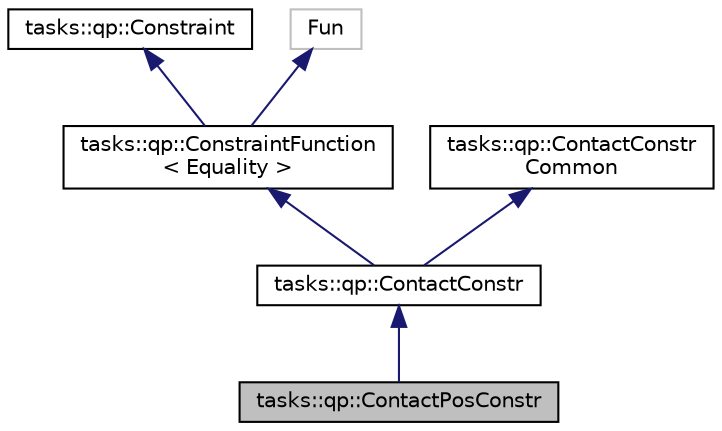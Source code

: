 digraph "tasks::qp::ContactPosConstr"
{
  edge [fontname="Helvetica",fontsize="10",labelfontname="Helvetica",labelfontsize="10"];
  node [fontname="Helvetica",fontsize="10",shape=record];
  Node6 [label="tasks::qp::ContactPosConstr",height=0.2,width=0.4,color="black", fillcolor="grey75", style="filled", fontcolor="black"];
  Node7 -> Node6 [dir="back",color="midnightblue",fontsize="10",style="solid",fontname="Helvetica"];
  Node7 [label="tasks::qp::ContactConstr",height=0.2,width=0.4,color="black", fillcolor="white", style="filled",URL="$classtasks_1_1qp_1_1ContactConstr.html"];
  Node8 -> Node7 [dir="back",color="midnightblue",fontsize="10",style="solid",fontname="Helvetica"];
  Node8 [label="tasks::qp::ConstraintFunction\l\< Equality \>",height=0.2,width=0.4,color="black", fillcolor="white", style="filled",URL="$classtasks_1_1qp_1_1ConstraintFunction.html"];
  Node9 -> Node8 [dir="back",color="midnightblue",fontsize="10",style="solid",fontname="Helvetica"];
  Node9 [label="tasks::qp::Constraint",height=0.2,width=0.4,color="black", fillcolor="white", style="filled",URL="$classtasks_1_1qp_1_1Constraint.html"];
  Node10 -> Node8 [dir="back",color="midnightblue",fontsize="10",style="solid",fontname="Helvetica"];
  Node10 [label="Fun",height=0.2,width=0.4,color="grey75", fillcolor="white", style="filled"];
  Node11 -> Node7 [dir="back",color="midnightblue",fontsize="10",style="solid",fontname="Helvetica"];
  Node11 [label="tasks::qp::ContactConstr\lCommon",height=0.2,width=0.4,color="black", fillcolor="white", style="filled",URL="$classtasks_1_1qp_1_1ContactConstrCommon.html"];
}
